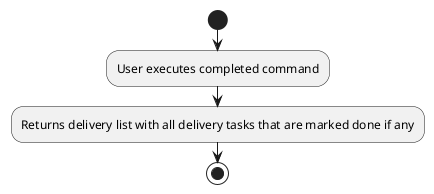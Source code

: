 @startuml
start
:User executes completed command;
:Returns delivery list with all delivery tasks that are marked done if any;
stop
@enduml
